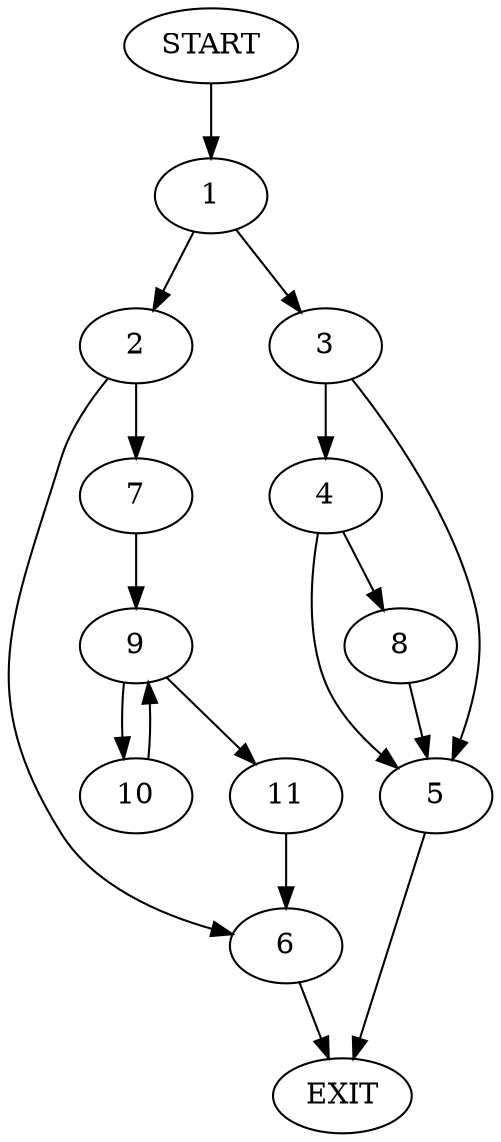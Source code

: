digraph {
0 [label="START"]
12 [label="EXIT"]
0 -> 1
1 -> 2
1 -> 3
3 -> 4
3 -> 5
2 -> 6
2 -> 7
4 -> 8
4 -> 5
5 -> 12
8 -> 5
6 -> 12
7 -> 9
9 -> 10
9 -> 11
10 -> 9
11 -> 6
}
